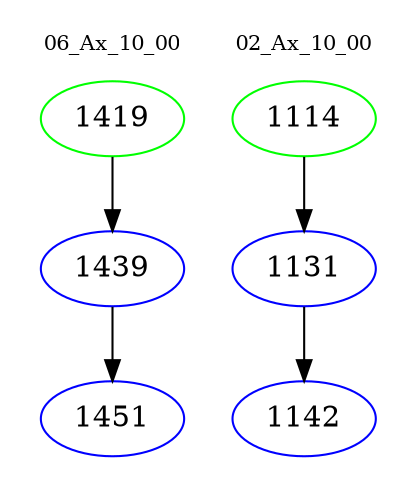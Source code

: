 digraph{
subgraph cluster_0 {
color = white
label = "06_Ax_10_00";
fontsize=10;
T0_1419 [label="1419", color="green"]
T0_1419 -> T0_1439 [color="black"]
T0_1439 [label="1439", color="blue"]
T0_1439 -> T0_1451 [color="black"]
T0_1451 [label="1451", color="blue"]
}
subgraph cluster_1 {
color = white
label = "02_Ax_10_00";
fontsize=10;
T1_1114 [label="1114", color="green"]
T1_1114 -> T1_1131 [color="black"]
T1_1131 [label="1131", color="blue"]
T1_1131 -> T1_1142 [color="black"]
T1_1142 [label="1142", color="blue"]
}
}
